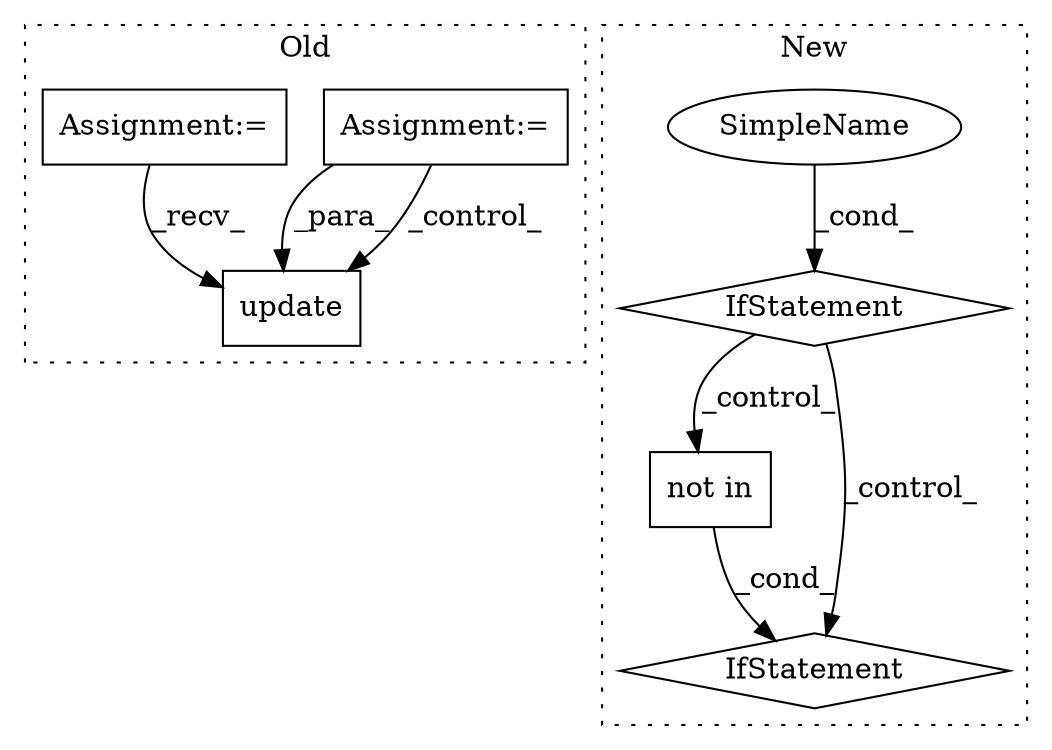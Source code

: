 digraph G {
subgraph cluster0 {
1 [label="update" a="32" s="13824,13844" l="7,1" shape="box"];
6 [label="Assignment:=" a="7" s="13746" l="1" shape="box"];
7 [label="Assignment:=" a="7" s="13600" l="1" shape="box"];
label = "Old";
style="dotted";
}
subgraph cluster1 {
2 [label="not in" a="108" s="13750" l="27" shape="box"];
3 [label="IfStatement" a="25" s="13740,13777" l="10,2" shape="diamond"];
4 [label="SimpleName" a="42" s="" l="" shape="ellipse"];
5 [label="IfStatement" a="25" s="13649,13671" l="4,2" shape="diamond"];
label = "New";
style="dotted";
}
2 -> 3 [label="_cond_"];
4 -> 5 [label="_cond_"];
5 -> 3 [label="_control_"];
5 -> 2 [label="_control_"];
6 -> 1 [label="_para_"];
6 -> 1 [label="_control_"];
7 -> 1 [label="_recv_"];
}